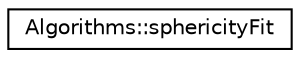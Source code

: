digraph "Graphical Class Hierarchy"
{
 // LATEX_PDF_SIZE
  edge [fontname="Helvetica",fontsize="10",labelfontname="Helvetica",labelfontsize="10"];
  node [fontname="Helvetica",fontsize="10",shape=record];
  rankdir="LR";
  Node0 [label="Algorithms::sphericityFit",height=0.2,width=0.4,color="black", fillcolor="white", style="filled",URL="$struct_algorithms_1_1sphericity_fit.html",tooltip=" "];
}
